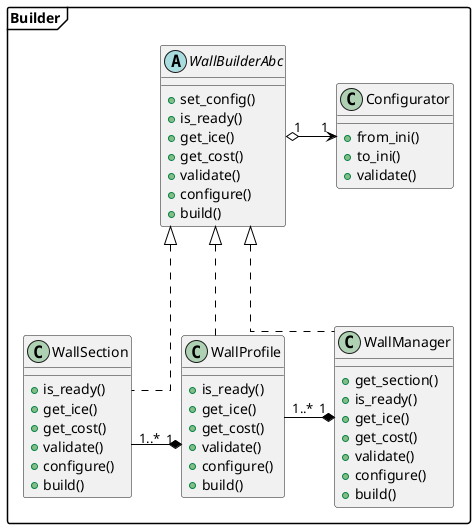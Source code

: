 @startuml
'https://plantuml.com/class-diagram

skinparam {
    PackageStyle Frame
    ArrowColor #000000
    BackgroundColor #ffffff
    BorderColor #b0b0b0
    linetype polyline
    linetype ortho
    nodesep 50
    ranksep 100
}

package "Builder" {
    abstract WallBuilderAbc{
        +set_config()
        +is_ready()
        +get_ice()
        +get_cost()
        +validate()
        +configure()
        +build()
    }

    class WallManager{
        +get_section()
        +is_ready()
        +get_ice()
        +get_cost()
        +validate()
        +configure()
        +build()
    }

    class WallSection{
        +is_ready()
        +get_ice()
        +get_cost()
        +validate()
        +configure()
        +build()
    }

    class WallProfile{
        +is_ready()
        +get_ice()
        +get_cost()
        +validate()
        +configure()
        +build()
    }

    class Configurator{
        +from_ini()
        +to_ini()
        +validate()
    }
}

WallBuilderAbc <|.. WallSection
WallBuilderAbc <|.. WallManager
WallBuilderAbc <|.. WallProfile

WallBuilderAbc "1" o-right-> "1" Configurator
WallManager "1" *-left- "1..*" WallProfile
WallProfile "1" *-left- "1..*" WallSection

@enduml